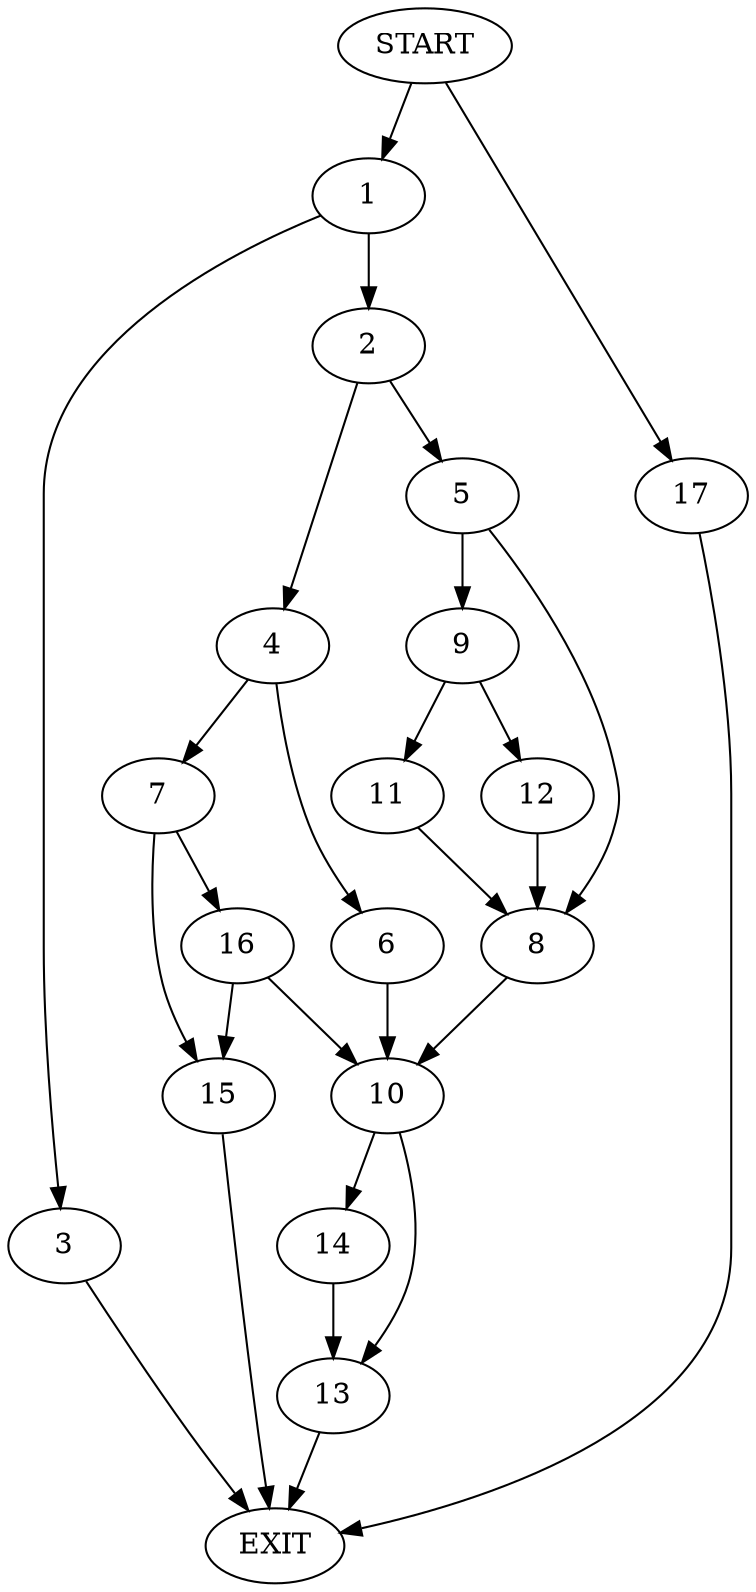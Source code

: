 digraph {
0 [label="START"]
18 [label="EXIT"]
0 -> 1
1 -> 2
1 -> 3
3 -> 18
2 -> 4
2 -> 5
4 -> 6
4 -> 7
5 -> 8
5 -> 9
8 -> 10
9 -> 11
9 -> 12
11 -> 8
12 -> 8
10 -> 13
10 -> 14
6 -> 10
7 -> 15
7 -> 16
15 -> 18
16 -> 10
16 -> 15
13 -> 18
14 -> 13
0 -> 17
17 -> 18
}
